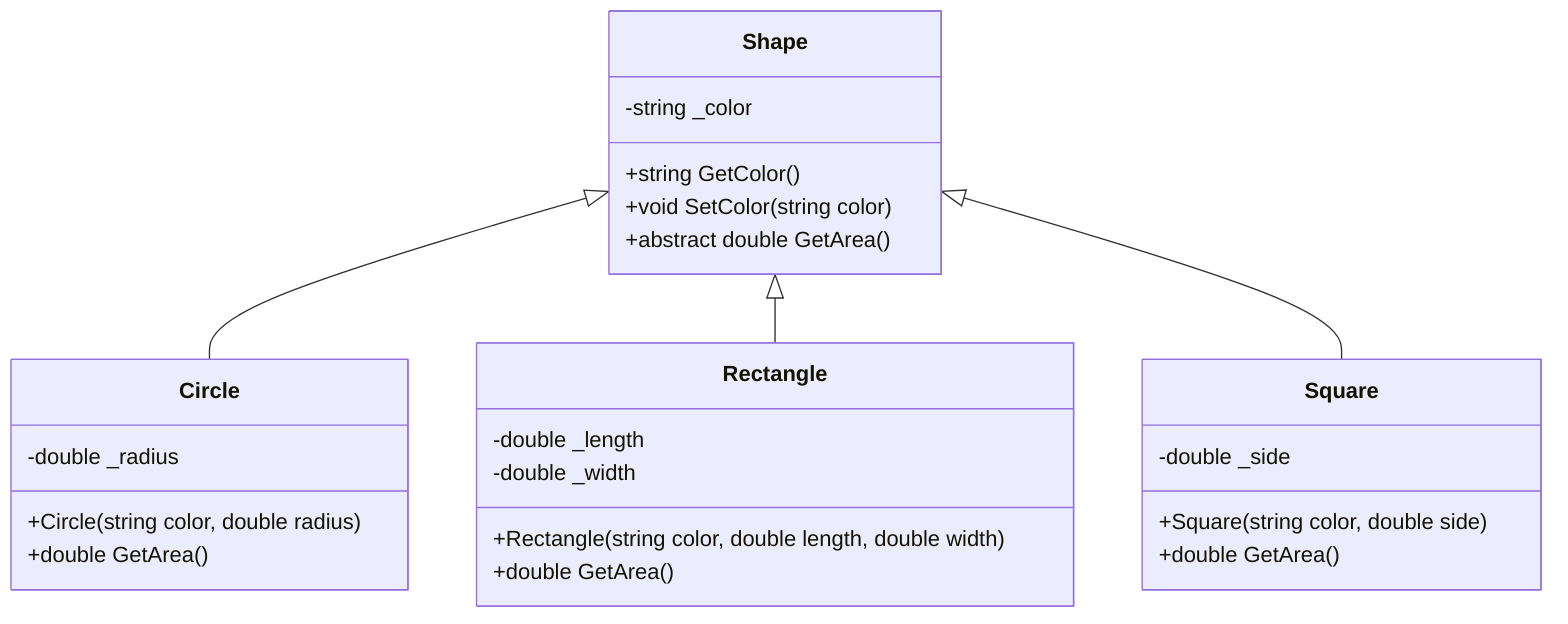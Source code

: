---
query: haz un diagrama de clases uml de este codigo sin incluir la clase progarm
references:
  - "File: cse210-hw/week06/Shapes/Program.cs"
  - "File: cse210-hw/week06/Shapes/Shape.cs"
  - "File: cse210-hw/week06/Shapes/Circle.cs"
  - "File: cse210-hw/week06/Shapes/Rectangle.cs"
  - "File: cse210-hw/week06/Shapes/Square.cs"
generationTime: 2025-04-12T02:00:22.194Z
---
classDiagram
    class Shape {
        -string _color
        +string GetColor()
        +void SetColor(string color)
        +abstract double GetArea()
    }
    class Circle {
        -double _radius
        +Circle(string color, double radius)
        +double GetArea()
    }
    class Rectangle {
        -double _length
        -double _width
        +Rectangle(string color, double length, double width)
        +double GetArea()
    }
    class Square {
        -double _side
        +Square(string color, double side)
        +double GetArea()
    }
    Shape <|-- Circle
    Shape <|-- Rectangle
    Shape <|-- Square